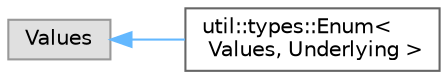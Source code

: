 digraph "Graphical Class Hierarchy"
{
 // LATEX_PDF_SIZE
  bgcolor="transparent";
  edge [fontname=Helvetica,fontsize=10,labelfontname=Helvetica,labelfontsize=10];
  node [fontname=Helvetica,fontsize=10,shape=box,height=0.2,width=0.4];
  rankdir="LR";
  Node0 [id="Node000000",label="Values",height=0.2,width=0.4,color="grey60", fillcolor="#E0E0E0", style="filled",tooltip=" "];
  Node0 -> Node1 [id="edge283_Node000000_Node000001",dir="back",color="steelblue1",style="solid",tooltip=" "];
  Node1 [id="Node000001",label="util::types::Enum\<\l Values, Underlying \>",height=0.2,width=0.4,color="grey40", fillcolor="white", style="filled",URL="$d3/d47/classutil_1_1types_1_1Enum.html",tooltip=" "];
}
